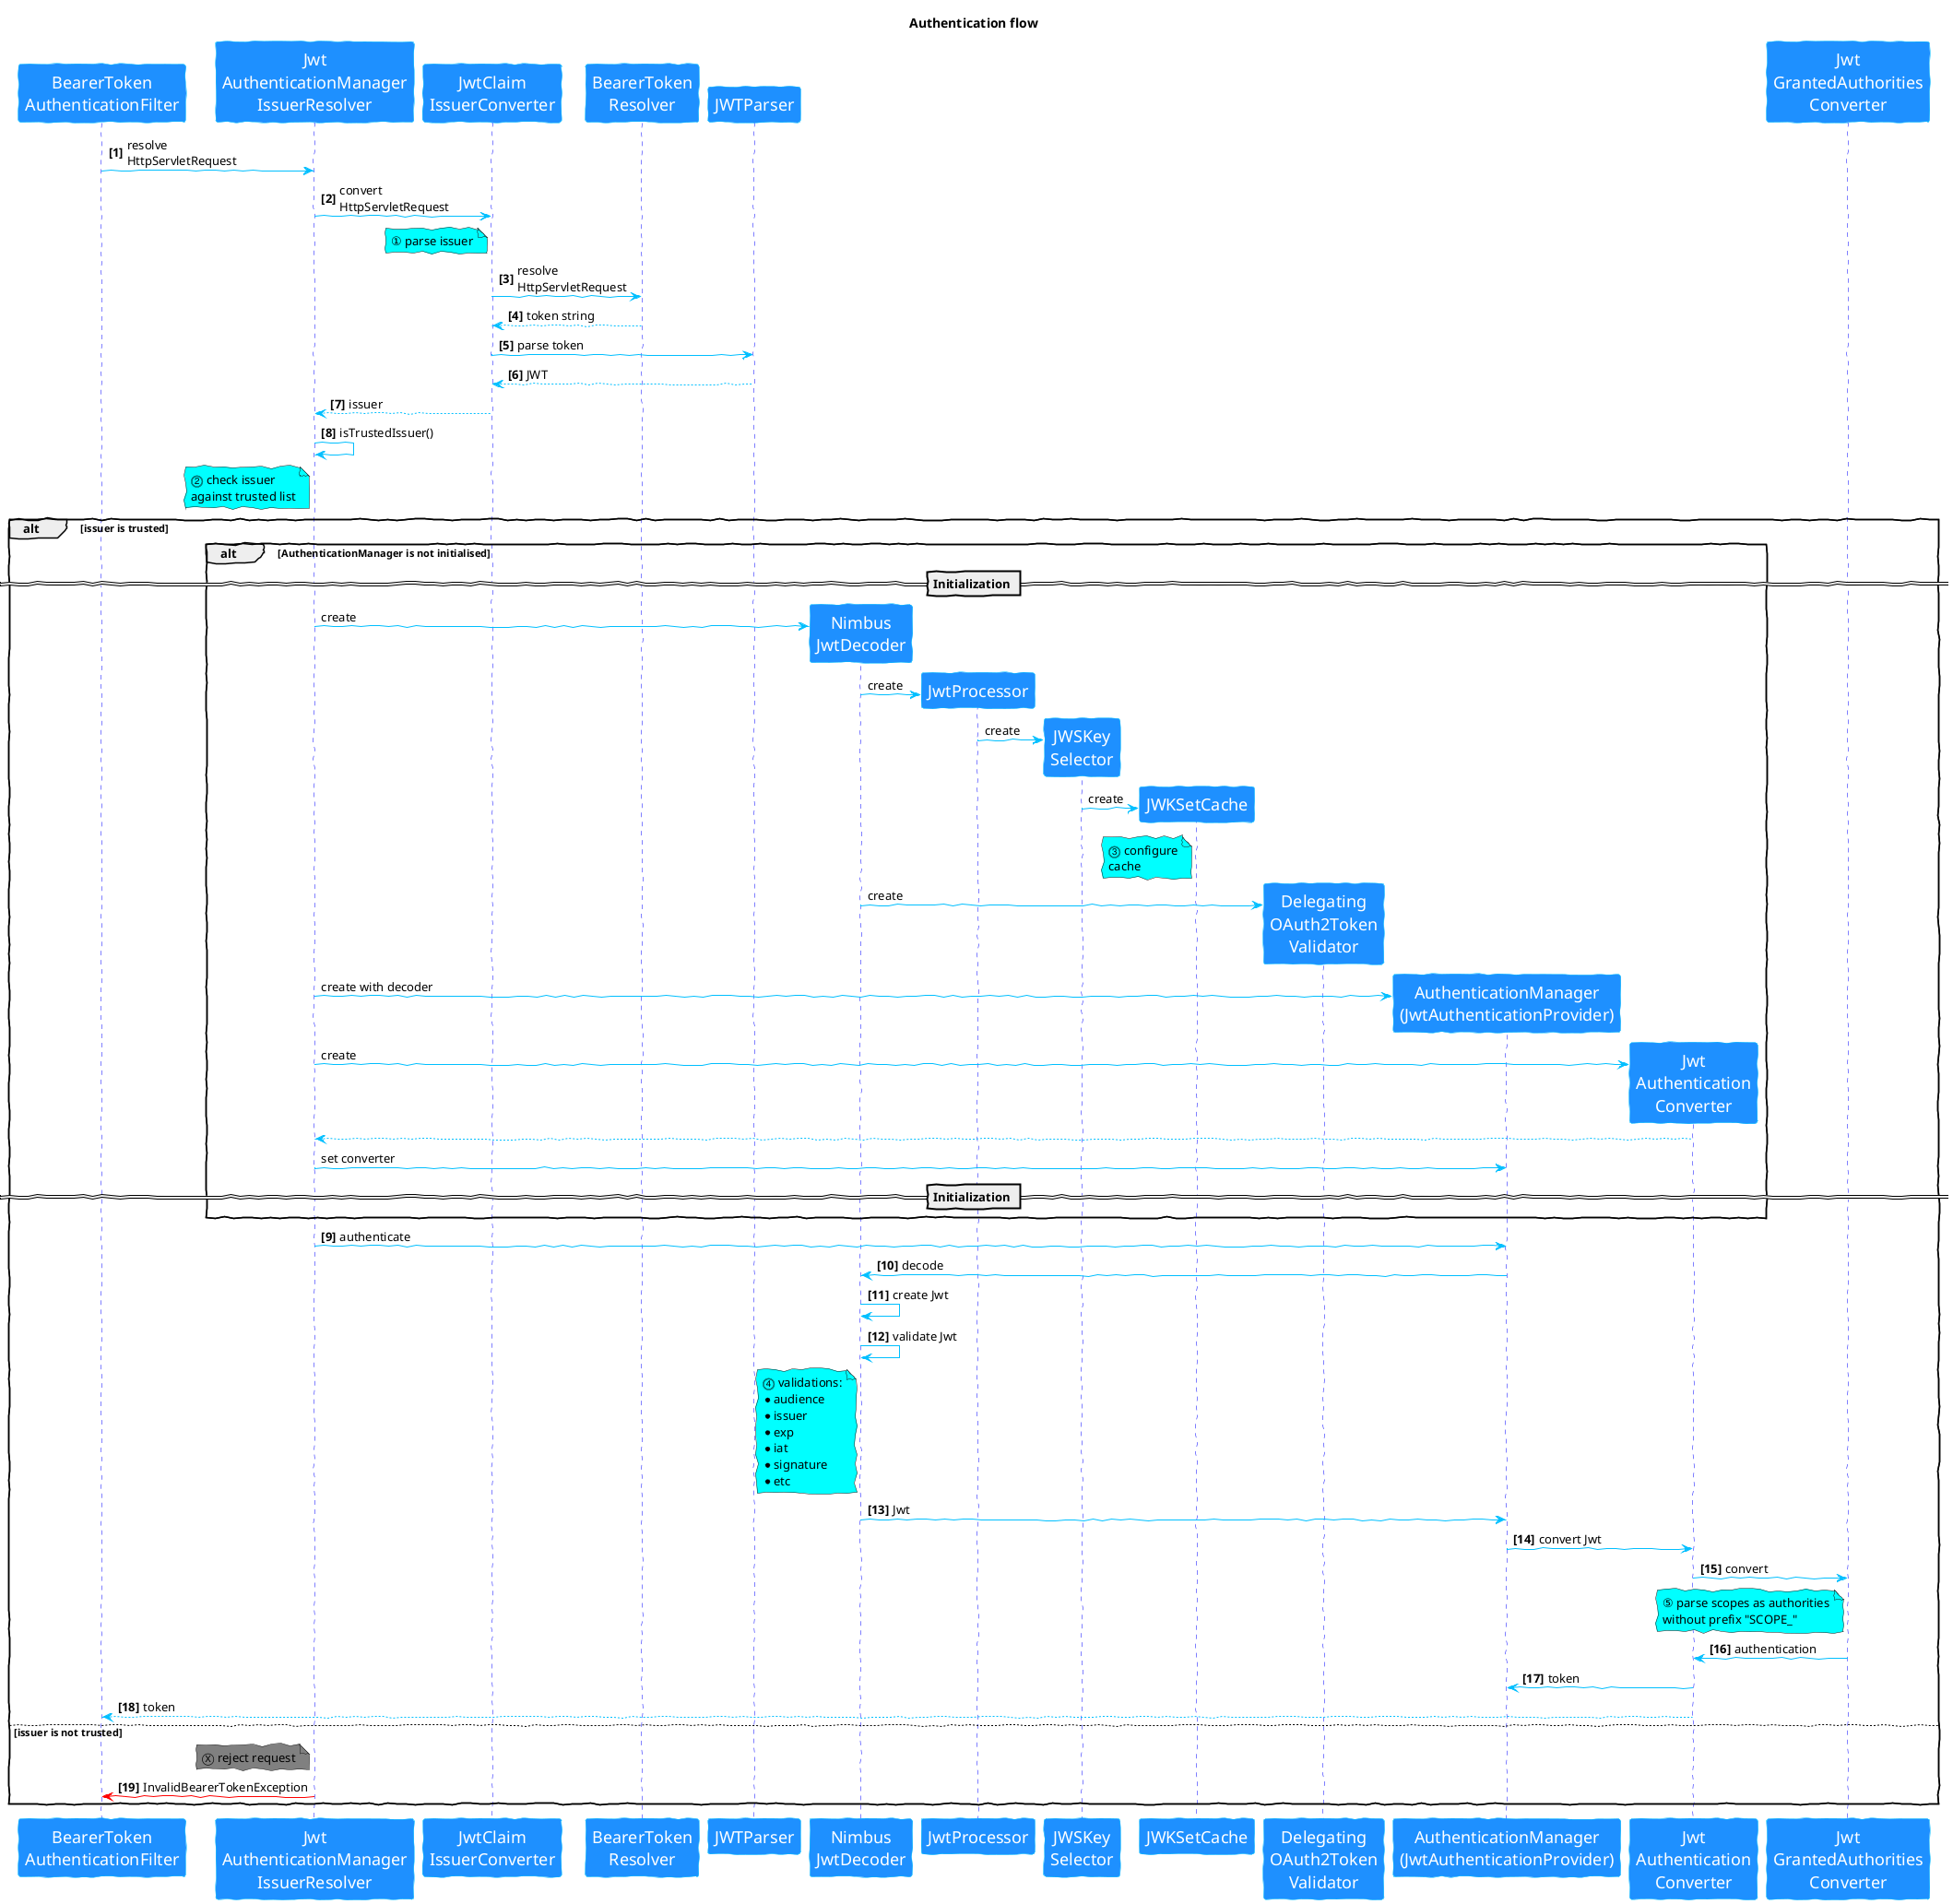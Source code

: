 @startuml
title Authentication flow

skinparam handwritten true

skinparam sequence {
    ArrowColor DeepSkyBlue
    LifeLineBorderColor blue
    LifeLineBackgroundColor #A9DCDF

    ParticipantBorderColor DeepSkyBlue
    ParticipantBackgroundColor DodgerBlue
    ParticipantFontSize 18
    ParticipantFontColor white
}
autonumber "<b>[0]"

"BearerToken\nAuthenticationFilter" -> "Jwt\nAuthenticationManager\nIssuerResolver": resolve\nHttpServletRequest
"Jwt\nAuthenticationManager\nIssuerResolver" -> "JwtClaim\nIssuerConverter": convert\nHttpServletRequest
note left of "JwtClaim\nIssuerConverter" #aqua
① parse issuer
end note
"JwtClaim\nIssuerConverter" -> "BearerToken\nResolver": resolve\nHttpServletRequest
"JwtClaim\nIssuerConverter" <-- "BearerToken\nResolver": token string
"JwtClaim\nIssuerConverter" -> JWTParser: parse token
"JwtClaim\nIssuerConverter" <-- JWTParser: JWT
"Jwt\nAuthenticationManager\nIssuerResolver" <-- "JwtClaim\nIssuerConverter": issuer
"Jwt\nAuthenticationManager\nIssuerResolver" -> "Jwt\nAuthenticationManager\nIssuerResolver": isTrustedIssuer()
note left of "Jwt\nAuthenticationManager\nIssuerResolver" #aqua
⓶ check issuer
against trusted list
end note
alt issuer is trusted
alt AuthenticationManager is not initialised
    autonumber stop
    == Initialization ==
    create "Nimbus\nJwtDecoder"
    "Jwt\nAuthenticationManager\nIssuerResolver" -> "Nimbus\nJwtDecoder": create
    create JwtProcessor
    "Nimbus\nJwtDecoder" -> JwtProcessor: create
    create "JWSKey\nSelector"
    JwtProcessor -> "JWSKey\nSelector": create
    create JWKSetCache
    "JWSKey\nSelector" -> JWKSetCache: create
    note left of JWKSetCache #aqua
        ⓷ configure
        cache
    end note
    create "Delegating\nOAuth2Token\nValidator"
    "Nimbus\nJwtDecoder" -> "Delegating\nOAuth2Token\nValidator": create
    create "AuthenticationManager\n(JwtAuthenticationProvider)"
    "Jwt\nAuthenticationManager\nIssuerResolver" -> "AuthenticationManager\n(JwtAuthenticationProvider)": create with decoder
    create "Jwt\nAuthentication\nConverter"
    "Jwt\nAuthenticationManager\nIssuerResolver" -> "Jwt\nAuthentication\nConverter": create
    "Jwt\nAuthenticationManager\nIssuerResolver" <-- "Jwt\nAuthentication\nConverter"
    "Jwt\nAuthenticationManager\nIssuerResolver" -> "AuthenticationManager\n(JwtAuthenticationProvider)": set converter
    autonumber resume
    == Initialization ==
end
    "Jwt\nAuthenticationManager\nIssuerResolver" -> "AuthenticationManager\n(JwtAuthenticationProvider)": authenticate
    "AuthenticationManager\n(JwtAuthenticationProvider)" -> "Nimbus\nJwtDecoder" : decode
    "Nimbus\nJwtDecoder" -> "Nimbus\nJwtDecoder": create Jwt
    "Nimbus\nJwtDecoder" -> "Nimbus\nJwtDecoder": validate Jwt
    note left of "Nimbus\nJwtDecoder" #aqua
        ⓸ validations:
        * audience
        * issuer
        * exp
        * iat
        * signature
        * etc
    end note
    "AuthenticationManager\n(JwtAuthenticationProvider)" <- "Nimbus\nJwtDecoder" : Jwt
    "AuthenticationManager\n(JwtAuthenticationProvider)" -> "Jwt\nAuthentication\nConverter" : convert Jwt
    "Jwt\nAuthentication\nConverter" -> "Jwt\nGrantedAuthorities\nConverter": convert
        note left of "Jwt\nGrantedAuthorities\nConverter" #aqua
            ⑤ parse scopes as authorities
            without prefix "SCOPE_"
        end note
    "Jwt\nAuthentication\nConverter" <- "Jwt\nGrantedAuthorities\nConverter": authentication
    "AuthenticationManager\n(JwtAuthenticationProvider)" <- "Jwt\nAuthentication\nConverter" : token
    "BearerToken\nAuthenticationFilter" <-- "Jwt\nAuthentication\nConverter" : token
else issuer is not trusted
note left of "Jwt\nAuthenticationManager\nIssuerResolver" #grey
Ⓧ reject request
end note
"BearerToken\nAuthenticationFilter" <[#red]- "Jwt\nAuthenticationManager\nIssuerResolver": InvalidBearerTokenException
end
@enduml